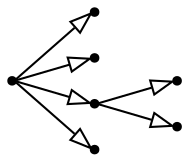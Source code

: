 /* this is a generated dot file: www.graphviz.org */
digraph suffixtree {
	rankdir=LR
	//label="STNL"
	//fontname="Helvetica"
node[shape=point label=""]// width=0.1 height=0.1 style=filled]
edge[arrowhead=empty]

		1->2
		1->3
		1->5
		5->4
		5->6
		1->7	
}
